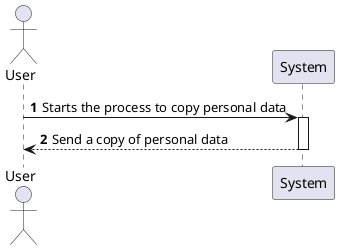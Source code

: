 @startuml
'https://plantuml.com/sequence-diagram

autonumber
actor "User" as CM

CM -> System: Starts the process to copy personal data
activate System
System --> CM: Send a copy of personal data
deactivate System

@enduml
